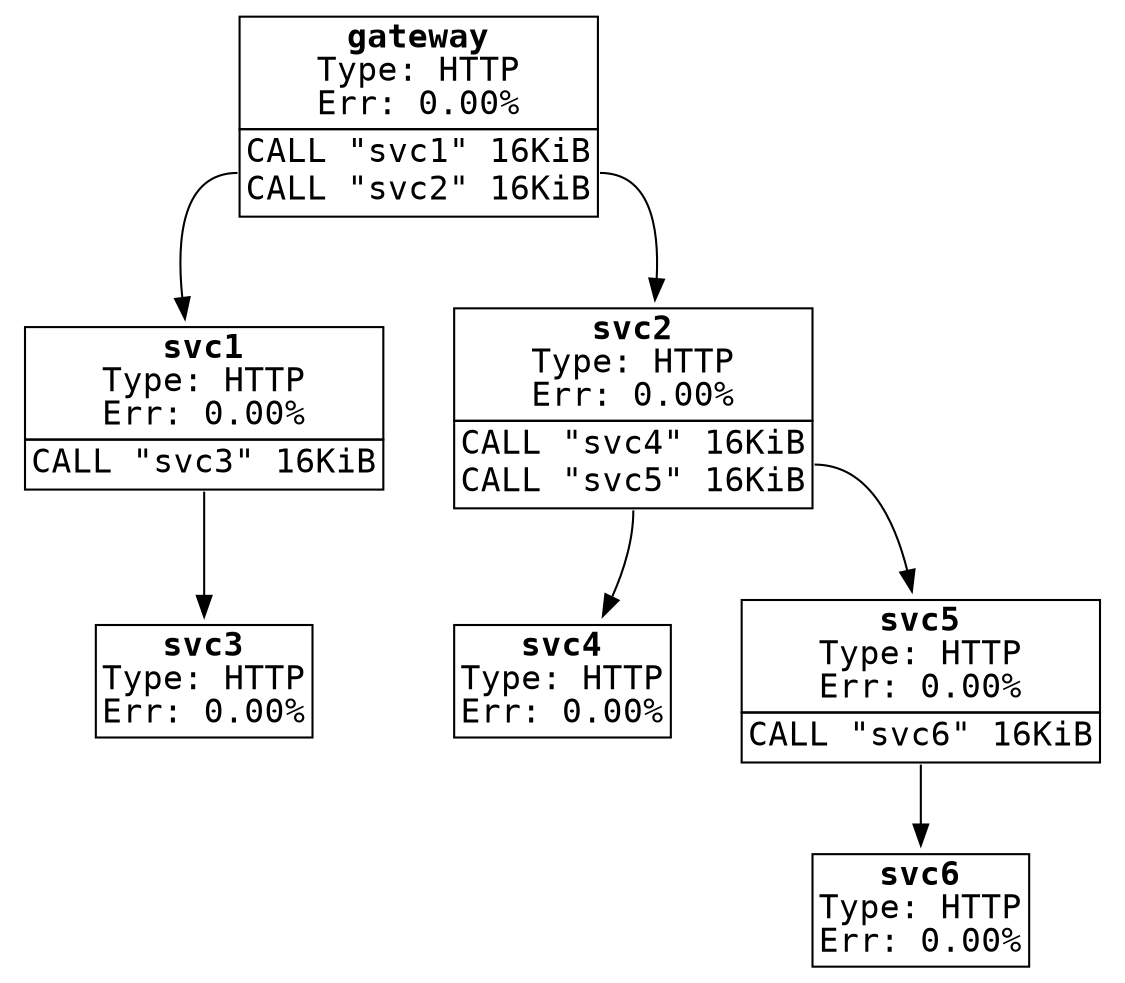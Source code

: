 digraph {
  node [
    fontsize = "16"
    fontname = "courier"
    shape = plaintext
  ];

  "gateway" [label=<
<TABLE BORDER="0" CELLBORDER="1" CELLSPACING="0">
  <TR><TD><B>gateway</B><BR />Type: HTTP<BR />Err: 0.00%</TD></TR>
  <TR><TD PORT="0">CALL "svc1" 16KiB<BR />CALL "svc2" 16KiB</TD></TR>
</TABLE>>];

  "svc1" [label=<
<TABLE BORDER="0" CELLBORDER="1" CELLSPACING="0">
  <TR><TD><B>svc1</B><BR />Type: HTTP<BR />Err: 0.00%</TD></TR>
  <TR><TD PORT="0">CALL "svc3" 16KiB</TD></TR>
</TABLE>>];

  "svc3" [label=<
<TABLE BORDER="0" CELLBORDER="1" CELLSPACING="0">
  <TR><TD><B>svc3</B><BR />Type: HTTP<BR />Err: 0.00%</TD></TR>
</TABLE>>];

  "svc2" [label=<
<TABLE BORDER="0" CELLBORDER="1" CELLSPACING="0">
  <TR><TD><B>svc2</B><BR />Type: HTTP<BR />Err: 0.00%</TD></TR>
  <TR><TD PORT="0">CALL "svc4" 16KiB<BR />CALL "svc5" 16KiB</TD></TR>
</TABLE>>];

  "svc4" [label=<
<TABLE BORDER="0" CELLBORDER="1" CELLSPACING="0">
  <TR><TD><B>svc4</B><BR />Type: HTTP<BR />Err: 0.00%</TD></TR>
</TABLE>>];

  "svc5" [label=<
<TABLE BORDER="0" CELLBORDER="1" CELLSPACING="0">
  <TR><TD><B>svc5</B><BR />Type: HTTP<BR />Err: 0.00%</TD></TR>
  <TR><TD PORT="0">CALL "svc6" 16KiB</TD></TR>
</TABLE>>];

  "svc6" [label=<
<TABLE BORDER="0" CELLBORDER="1" CELLSPACING="0">
  <TR><TD><B>svc6</B><BR />Type: HTTP<BR />Err: 0.00%</TD></TR>
</TABLE>>];

  
  "gateway":0 -> "svc1"
  "gateway":0 -> "svc2"
  "svc1":0 -> "svc3"
  "svc2":0 -> "svc4"
  "svc2":0 -> "svc5"
  "svc5":0 -> "svc6"
}

